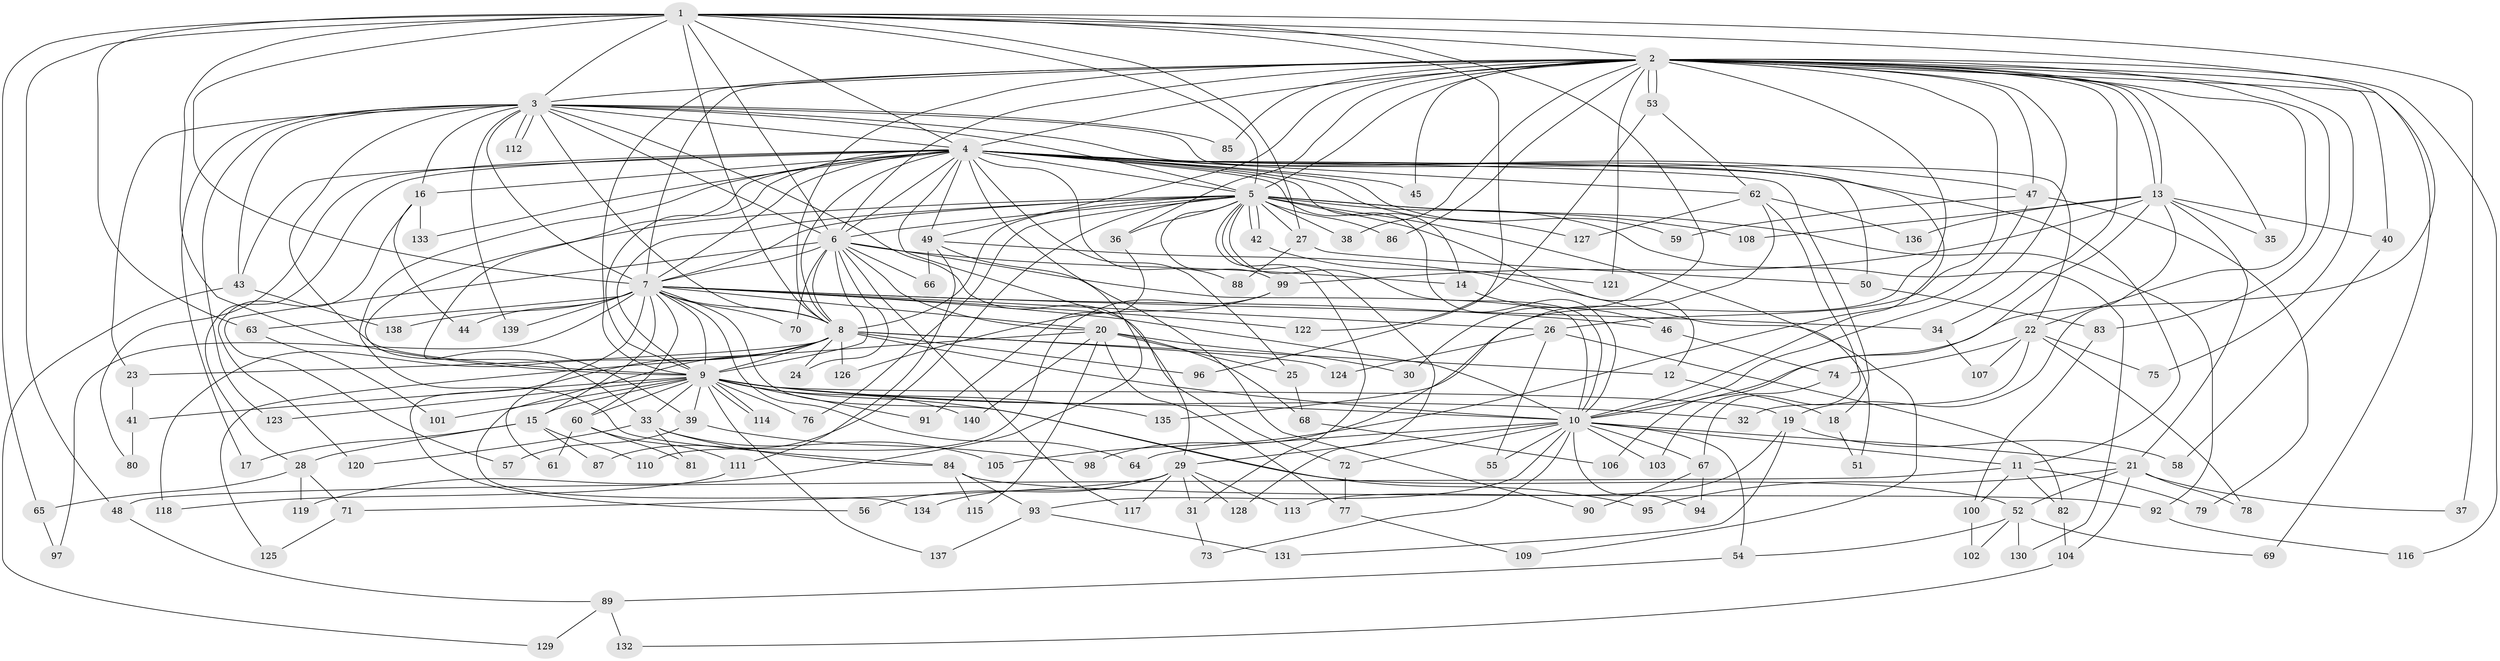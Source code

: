 // coarse degree distribution, {26: 0.009615384615384616, 39: 0.009615384615384616, 23: 0.019230769230769232, 27: 0.009615384615384616, 25: 0.009615384615384616, 7: 0.019230769230769232, 3: 0.1346153846153846, 10: 0.009615384615384616, 6: 0.0673076923076923, 5: 0.057692307692307696, 2: 0.5096153846153846, 9: 0.009615384615384616, 4: 0.10576923076923077, 8: 0.009615384615384616, 1: 0.019230769230769232}
// Generated by graph-tools (version 1.1) at 2025/41/03/06/25 10:41:38]
// undirected, 140 vertices, 305 edges
graph export_dot {
graph [start="1"]
  node [color=gray90,style=filled];
  1;
  2;
  3;
  4;
  5;
  6;
  7;
  8;
  9;
  10;
  11;
  12;
  13;
  14;
  15;
  16;
  17;
  18;
  19;
  20;
  21;
  22;
  23;
  24;
  25;
  26;
  27;
  28;
  29;
  30;
  31;
  32;
  33;
  34;
  35;
  36;
  37;
  38;
  39;
  40;
  41;
  42;
  43;
  44;
  45;
  46;
  47;
  48;
  49;
  50;
  51;
  52;
  53;
  54;
  55;
  56;
  57;
  58;
  59;
  60;
  61;
  62;
  63;
  64;
  65;
  66;
  67;
  68;
  69;
  70;
  71;
  72;
  73;
  74;
  75;
  76;
  77;
  78;
  79;
  80;
  81;
  82;
  83;
  84;
  85;
  86;
  87;
  88;
  89;
  90;
  91;
  92;
  93;
  94;
  95;
  96;
  97;
  98;
  99;
  100;
  101;
  102;
  103;
  104;
  105;
  106;
  107;
  108;
  109;
  110;
  111;
  112;
  113;
  114;
  115;
  116;
  117;
  118;
  119;
  120;
  121;
  122;
  123;
  124;
  125;
  126;
  127;
  128;
  129;
  130;
  131;
  132;
  133;
  134;
  135;
  136;
  137;
  138;
  139;
  140;
  1 -- 2;
  1 -- 3;
  1 -- 4;
  1 -- 5;
  1 -- 6;
  1 -- 7;
  1 -- 8;
  1 -- 9;
  1 -- 10;
  1 -- 27;
  1 -- 30;
  1 -- 37;
  1 -- 48;
  1 -- 63;
  1 -- 65;
  1 -- 96;
  2 -- 3;
  2 -- 4;
  2 -- 5;
  2 -- 6;
  2 -- 7;
  2 -- 8;
  2 -- 9;
  2 -- 10;
  2 -- 13;
  2 -- 13;
  2 -- 22;
  2 -- 26;
  2 -- 34;
  2 -- 35;
  2 -- 36;
  2 -- 38;
  2 -- 40;
  2 -- 45;
  2 -- 47;
  2 -- 49;
  2 -- 53;
  2 -- 53;
  2 -- 69;
  2 -- 75;
  2 -- 83;
  2 -- 85;
  2 -- 86;
  2 -- 116;
  2 -- 121;
  2 -- 135;
  3 -- 4;
  3 -- 5;
  3 -- 6;
  3 -- 7;
  3 -- 8;
  3 -- 9;
  3 -- 10;
  3 -- 16;
  3 -- 17;
  3 -- 22;
  3 -- 23;
  3 -- 43;
  3 -- 72;
  3 -- 85;
  3 -- 112;
  3 -- 112;
  3 -- 123;
  3 -- 139;
  4 -- 5;
  4 -- 6;
  4 -- 7;
  4 -- 8;
  4 -- 9;
  4 -- 10;
  4 -- 11;
  4 -- 14;
  4 -- 16;
  4 -- 18;
  4 -- 25;
  4 -- 28;
  4 -- 29;
  4 -- 39;
  4 -- 43;
  4 -- 45;
  4 -- 47;
  4 -- 49;
  4 -- 50;
  4 -- 59;
  4 -- 62;
  4 -- 80;
  4 -- 84;
  4 -- 88;
  4 -- 90;
  4 -- 127;
  4 -- 133;
  5 -- 6;
  5 -- 7;
  5 -- 8;
  5 -- 9;
  5 -- 10;
  5 -- 12;
  5 -- 27;
  5 -- 31;
  5 -- 33;
  5 -- 36;
  5 -- 38;
  5 -- 42;
  5 -- 42;
  5 -- 76;
  5 -- 86;
  5 -- 87;
  5 -- 92;
  5 -- 99;
  5 -- 108;
  5 -- 109;
  5 -- 128;
  5 -- 130;
  6 -- 7;
  6 -- 8;
  6 -- 9;
  6 -- 10;
  6 -- 14;
  6 -- 20;
  6 -- 24;
  6 -- 57;
  6 -- 66;
  6 -- 70;
  6 -- 117;
  7 -- 8;
  7 -- 9;
  7 -- 10;
  7 -- 15;
  7 -- 20;
  7 -- 26;
  7 -- 34;
  7 -- 44;
  7 -- 46;
  7 -- 60;
  7 -- 61;
  7 -- 63;
  7 -- 64;
  7 -- 70;
  7 -- 95;
  7 -- 97;
  7 -- 122;
  7 -- 138;
  7 -- 139;
  8 -- 9;
  8 -- 10;
  8 -- 12;
  8 -- 23;
  8 -- 24;
  8 -- 56;
  8 -- 96;
  8 -- 118;
  8 -- 124;
  8 -- 126;
  8 -- 134;
  9 -- 10;
  9 -- 15;
  9 -- 19;
  9 -- 32;
  9 -- 33;
  9 -- 39;
  9 -- 41;
  9 -- 52;
  9 -- 60;
  9 -- 76;
  9 -- 91;
  9 -- 101;
  9 -- 114;
  9 -- 114;
  9 -- 123;
  9 -- 135;
  9 -- 137;
  9 -- 140;
  10 -- 11;
  10 -- 21;
  10 -- 29;
  10 -- 54;
  10 -- 55;
  10 -- 64;
  10 -- 67;
  10 -- 72;
  10 -- 73;
  10 -- 93;
  10 -- 94;
  10 -- 103;
  11 -- 48;
  11 -- 79;
  11 -- 82;
  11 -- 100;
  12 -- 18;
  13 -- 19;
  13 -- 21;
  13 -- 35;
  13 -- 40;
  13 -- 99;
  13 -- 106;
  13 -- 108;
  13 -- 136;
  14 -- 46;
  15 -- 17;
  15 -- 28;
  15 -- 87;
  15 -- 110;
  16 -- 44;
  16 -- 120;
  16 -- 133;
  18 -- 51;
  19 -- 58;
  19 -- 113;
  19 -- 131;
  20 -- 25;
  20 -- 30;
  20 -- 68;
  20 -- 77;
  20 -- 115;
  20 -- 125;
  20 -- 140;
  21 -- 37;
  21 -- 52;
  21 -- 78;
  21 -- 95;
  21 -- 104;
  22 -- 32;
  22 -- 74;
  22 -- 75;
  22 -- 78;
  22 -- 107;
  23 -- 41;
  25 -- 68;
  26 -- 55;
  26 -- 82;
  26 -- 124;
  27 -- 50;
  27 -- 88;
  28 -- 65;
  28 -- 71;
  28 -- 119;
  29 -- 31;
  29 -- 56;
  29 -- 71;
  29 -- 113;
  29 -- 117;
  29 -- 128;
  29 -- 134;
  31 -- 73;
  33 -- 81;
  33 -- 84;
  33 -- 105;
  33 -- 120;
  34 -- 107;
  36 -- 91;
  39 -- 57;
  39 -- 98;
  40 -- 58;
  41 -- 80;
  42 -- 121;
  43 -- 129;
  43 -- 138;
  46 -- 74;
  47 -- 59;
  47 -- 79;
  47 -- 105;
  48 -- 89;
  49 -- 51;
  49 -- 66;
  49 -- 111;
  49 -- 119;
  50 -- 83;
  52 -- 54;
  52 -- 69;
  52 -- 102;
  52 -- 130;
  53 -- 62;
  53 -- 122;
  54 -- 89;
  60 -- 61;
  60 -- 81;
  60 -- 111;
  62 -- 67;
  62 -- 98;
  62 -- 127;
  62 -- 136;
  63 -- 101;
  65 -- 97;
  67 -- 90;
  67 -- 94;
  68 -- 106;
  71 -- 125;
  72 -- 77;
  74 -- 103;
  77 -- 109;
  82 -- 104;
  83 -- 100;
  84 -- 92;
  84 -- 93;
  84 -- 115;
  89 -- 129;
  89 -- 132;
  92 -- 116;
  93 -- 131;
  93 -- 137;
  99 -- 110;
  99 -- 126;
  100 -- 102;
  104 -- 132;
  111 -- 118;
}
